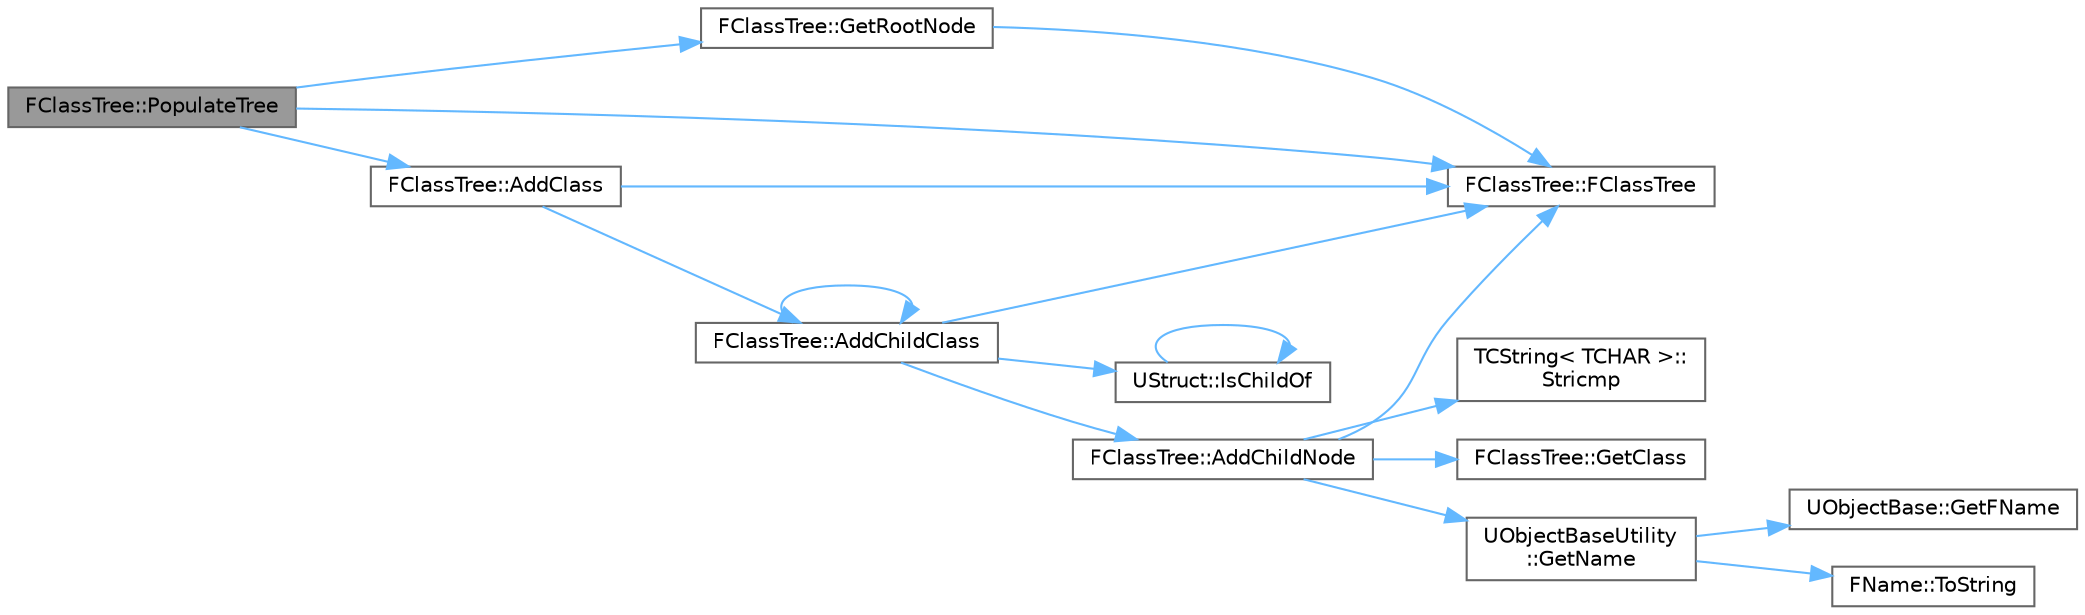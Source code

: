 digraph "FClassTree::PopulateTree"
{
 // INTERACTIVE_SVG=YES
 // LATEX_PDF_SIZE
  bgcolor="transparent";
  edge [fontname=Helvetica,fontsize=10,labelfontname=Helvetica,labelfontsize=10];
  node [fontname=Helvetica,fontsize=10,shape=box,height=0.2,width=0.4];
  rankdir="LR";
  Node1 [id="Node000001",label="FClassTree::PopulateTree",height=0.2,width=0.4,color="gray40", fillcolor="grey60", style="filled", fontcolor="black",tooltip="Utility/convenience method for populating a class tree."];
  Node1 -> Node2 [id="edge1_Node000001_Node000002",color="steelblue1",style="solid",tooltip=" "];
  Node2 [id="Node000002",label="FClassTree::FClassTree",height=0.2,width=0.4,color="grey40", fillcolor="white", style="filled",URL="$de/d1f/classFClassTree.html#ab81b1df8ddb0e9a62089da48f26bc27b",tooltip="Constructor."];
  Node1 -> Node3 [id="edge2_Node000001_Node000003",color="steelblue1",style="solid",tooltip=" "];
  Node3 [id="Node000003",label="FClassTree::AddClass",height=0.2,width=0.4,color="grey40", fillcolor="white", style="filled",URL="$de/d1f/classFClassTree.html#ae7e3c2d4bae004214ab22fbd89f0667d",tooltip="Public interface for adding a new class to the tree."];
  Node3 -> Node2 [id="edge3_Node000003_Node000002",color="steelblue1",style="solid",tooltip=" "];
  Node3 -> Node4 [id="edge4_Node000003_Node000004",color="steelblue1",style="solid",tooltip=" "];
  Node4 [id="Node000004",label="FClassTree::AddChildClass",height=0.2,width=0.4,color="grey40", fillcolor="white", style="filled",URL="$de/d1f/classFClassTree.html#a2e194894d2f1f5d2fc9e881f6552163d",tooltip="Private interface for adding a new UClass to the class tree."];
  Node4 -> Node2 [id="edge5_Node000004_Node000002",color="steelblue1",style="solid",tooltip=" "];
  Node4 -> Node4 [id="edge6_Node000004_Node000004",color="steelblue1",style="solid",tooltip=" "];
  Node4 -> Node5 [id="edge7_Node000004_Node000005",color="steelblue1",style="solid",tooltip=" "];
  Node5 [id="Node000005",label="FClassTree::AddChildNode",height=0.2,width=0.4,color="grey40", fillcolor="white", style="filled",URL="$de/d1f/classFClassTree.html#a54df5579b4aaa8bffebfc071fd8de6a7",tooltip="Adds a new child node to this node, sorted alphabetically by name."];
  Node5 -> Node2 [id="edge8_Node000005_Node000002",color="steelblue1",style="solid",tooltip=" "];
  Node5 -> Node6 [id="edge9_Node000005_Node000006",color="steelblue1",style="solid",tooltip=" "];
  Node6 [id="Node000006",label="FClassTree::GetClass",height=0.2,width=0.4,color="grey40", fillcolor="white", style="filled",URL="$de/d1f/classFClassTree.html#a65b4c4c235bda0c1170e4057307a0cbf",tooltip="Get the class associated with this node."];
  Node5 -> Node7 [id="edge10_Node000005_Node000007",color="steelblue1",style="solid",tooltip=" "];
  Node7 [id="Node000007",label="UObjectBaseUtility\l::GetName",height=0.2,width=0.4,color="grey40", fillcolor="white", style="filled",URL="$d6/d7b/classUObjectBaseUtility.html#a9cbbee0c3614fa6de5d125a2d28bf609",tooltip="Returns the name of this object (with no path information)"];
  Node7 -> Node8 [id="edge11_Node000007_Node000008",color="steelblue1",style="solid",tooltip=" "];
  Node8 [id="Node000008",label="UObjectBase::GetFName",height=0.2,width=0.4,color="grey40", fillcolor="white", style="filled",URL="$d9/dc4/classUObjectBase.html#a52d48dbf4c1cb6f4959b4c9ef374de2d",tooltip="Returns the logical name of this object."];
  Node7 -> Node9 [id="edge12_Node000007_Node000009",color="steelblue1",style="solid",tooltip=" "];
  Node9 [id="Node000009",label="FName::ToString",height=0.2,width=0.4,color="grey40", fillcolor="white", style="filled",URL="$d0/d53/classFName.html#aa1dc865b721f80e46e8d67993a24bb9e",tooltip="Converts an FName to a readable format."];
  Node5 -> Node10 [id="edge13_Node000005_Node000010",color="steelblue1",style="solid",tooltip=" "];
  Node10 [id="Node000010",label="TCString\< TCHAR \>::\lStricmp",height=0.2,width=0.4,color="grey40", fillcolor="white", style="filled",URL="$df/d74/structTCString.html#a64acb3ebd0e785617a54abe835957608",tooltip=" "];
  Node4 -> Node11 [id="edge14_Node000004_Node000011",color="steelblue1",style="solid",tooltip=" "];
  Node11 [id="Node000011",label="UStruct::IsChildOf",height=0.2,width=0.4,color="grey40", fillcolor="white", style="filled",URL="$dc/d19/classUStruct.html#a8e3ec7a5e338fc3b99e3d81bf07d4311",tooltip="Returns true if this struct either is class T, or is a child of class T."];
  Node11 -> Node11 [id="edge15_Node000011_Node000011",color="steelblue1",style="solid",tooltip=" "];
  Node1 -> Node12 [id="edge16_Node000001_Node000012",color="steelblue1",style="solid",tooltip=" "];
  Node12 [id="Node000012",label="FClassTree::GetRootNode",height=0.2,width=0.4,color="grey40", fillcolor="white", style="filled",URL="$de/d1f/classFClassTree.html#a05f7eb9efdc928c224d495383cae898e",tooltip="Gets the root node for this class tree."];
  Node12 -> Node2 [id="edge17_Node000012_Node000002",color="steelblue1",style="solid",tooltip=" "];
}
